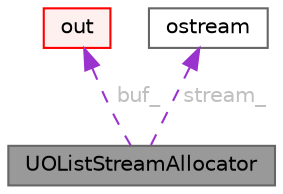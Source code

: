 digraph "UOListStreamAllocator"
{
 // LATEX_PDF_SIZE
  bgcolor="transparent";
  edge [fontname=Helvetica,fontsize=10,labelfontname=Helvetica,labelfontsize=10];
  node [fontname=Helvetica,fontsize=10,shape=box,height=0.2,width=0.4];
  Node1 [id="Node000001",label="UOListStreamAllocator",height=0.2,width=0.4,color="gray40", fillcolor="grey60", style="filled", fontcolor="black",tooltip=" "];
  Node2 -> Node1 [id="edge1_Node000001_Node000002",dir="back",color="darkorchid3",style="dashed",tooltip=" ",label=" buf_",fontcolor="grey" ];
  Node2 [id="Node000002",label="out",height=0.2,width=0.4,color="red", fillcolor="#FFF0F0", style="filled",URL="$classFoam_1_1memorybuf_1_1out.html",tooltip=" "];
  Node5 -> Node1 [id="edge2_Node000001_Node000005",dir="back",color="darkorchid3",style="dashed",tooltip=" ",label=" stream_",fontcolor="grey" ];
  Node5 [id="Node000005",label="ostream",height=0.2,width=0.4,color="gray40", fillcolor="white", style="filled",tooltip=" "];
}
